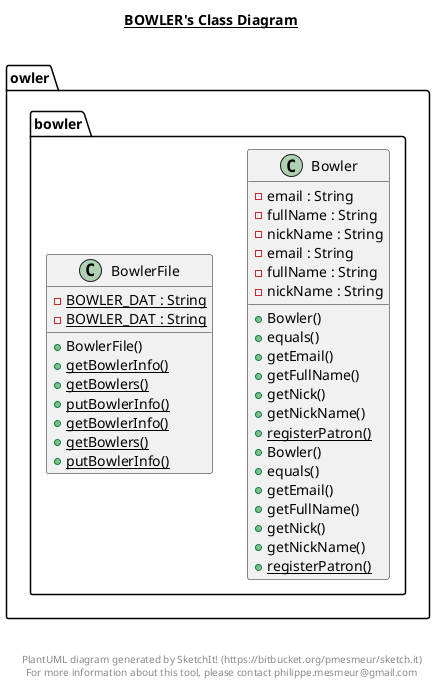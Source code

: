 @startuml

title __BOWLER's Class Diagram__\n


    namespace owler {
      class bowler.Bowler {
          - email : String
          - fullName : String
          - nickName : String
          + Bowler()
          + equals()
          + getEmail()
          + getFullName()
          + getNick()
          + getNickName()
          {static} + registerPatron()
      }
    }

    namespace owler {
      class bowler.Bowler {
          - email : String
          - fullName : String
          - nickName : String
          + Bowler()
          + equals()
          + getEmail()
          + getFullName()
          + getNick()
          + getNickName()
          {static} + registerPatron()
      }
    }

    namespace owler {
      class bowler.BowlerFile {
          {static} - BOWLER_DAT : String
          + BowlerFile()
          {static} + getBowlerInfo()
          {static} + getBowlers()
          {static} + putBowlerInfo()
      }
    }

    namespace owler {
      class bowler.BowlerFile {
          {static} - BOWLER_DAT : String
          {static} + getBowlerInfo()
          {static} + getBowlers()
          {static} + putBowlerInfo()
      }
    }
  



right footer


PlantUML diagram generated by SketchIt! (https://bitbucket.org/pmesmeur/sketch.it)
For more information about this tool, please contact philippe.mesmeur@gmail.com
endfooter

@enduml
